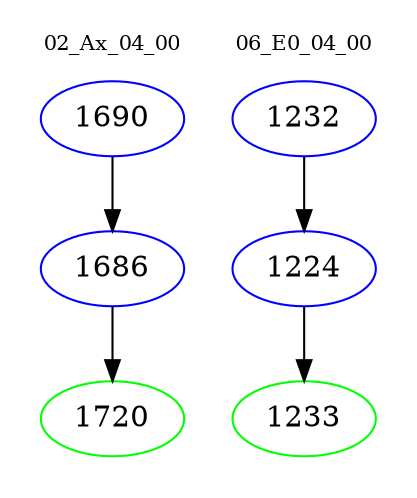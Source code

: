digraph{
subgraph cluster_0 {
color = white
label = "02_Ax_04_00";
fontsize=10;
T0_1690 [label="1690", color="blue"]
T0_1690 -> T0_1686 [color="black"]
T0_1686 [label="1686", color="blue"]
T0_1686 -> T0_1720 [color="black"]
T0_1720 [label="1720", color="green"]
}
subgraph cluster_1 {
color = white
label = "06_E0_04_00";
fontsize=10;
T1_1232 [label="1232", color="blue"]
T1_1232 -> T1_1224 [color="black"]
T1_1224 [label="1224", color="blue"]
T1_1224 -> T1_1233 [color="black"]
T1_1233 [label="1233", color="green"]
}
}
